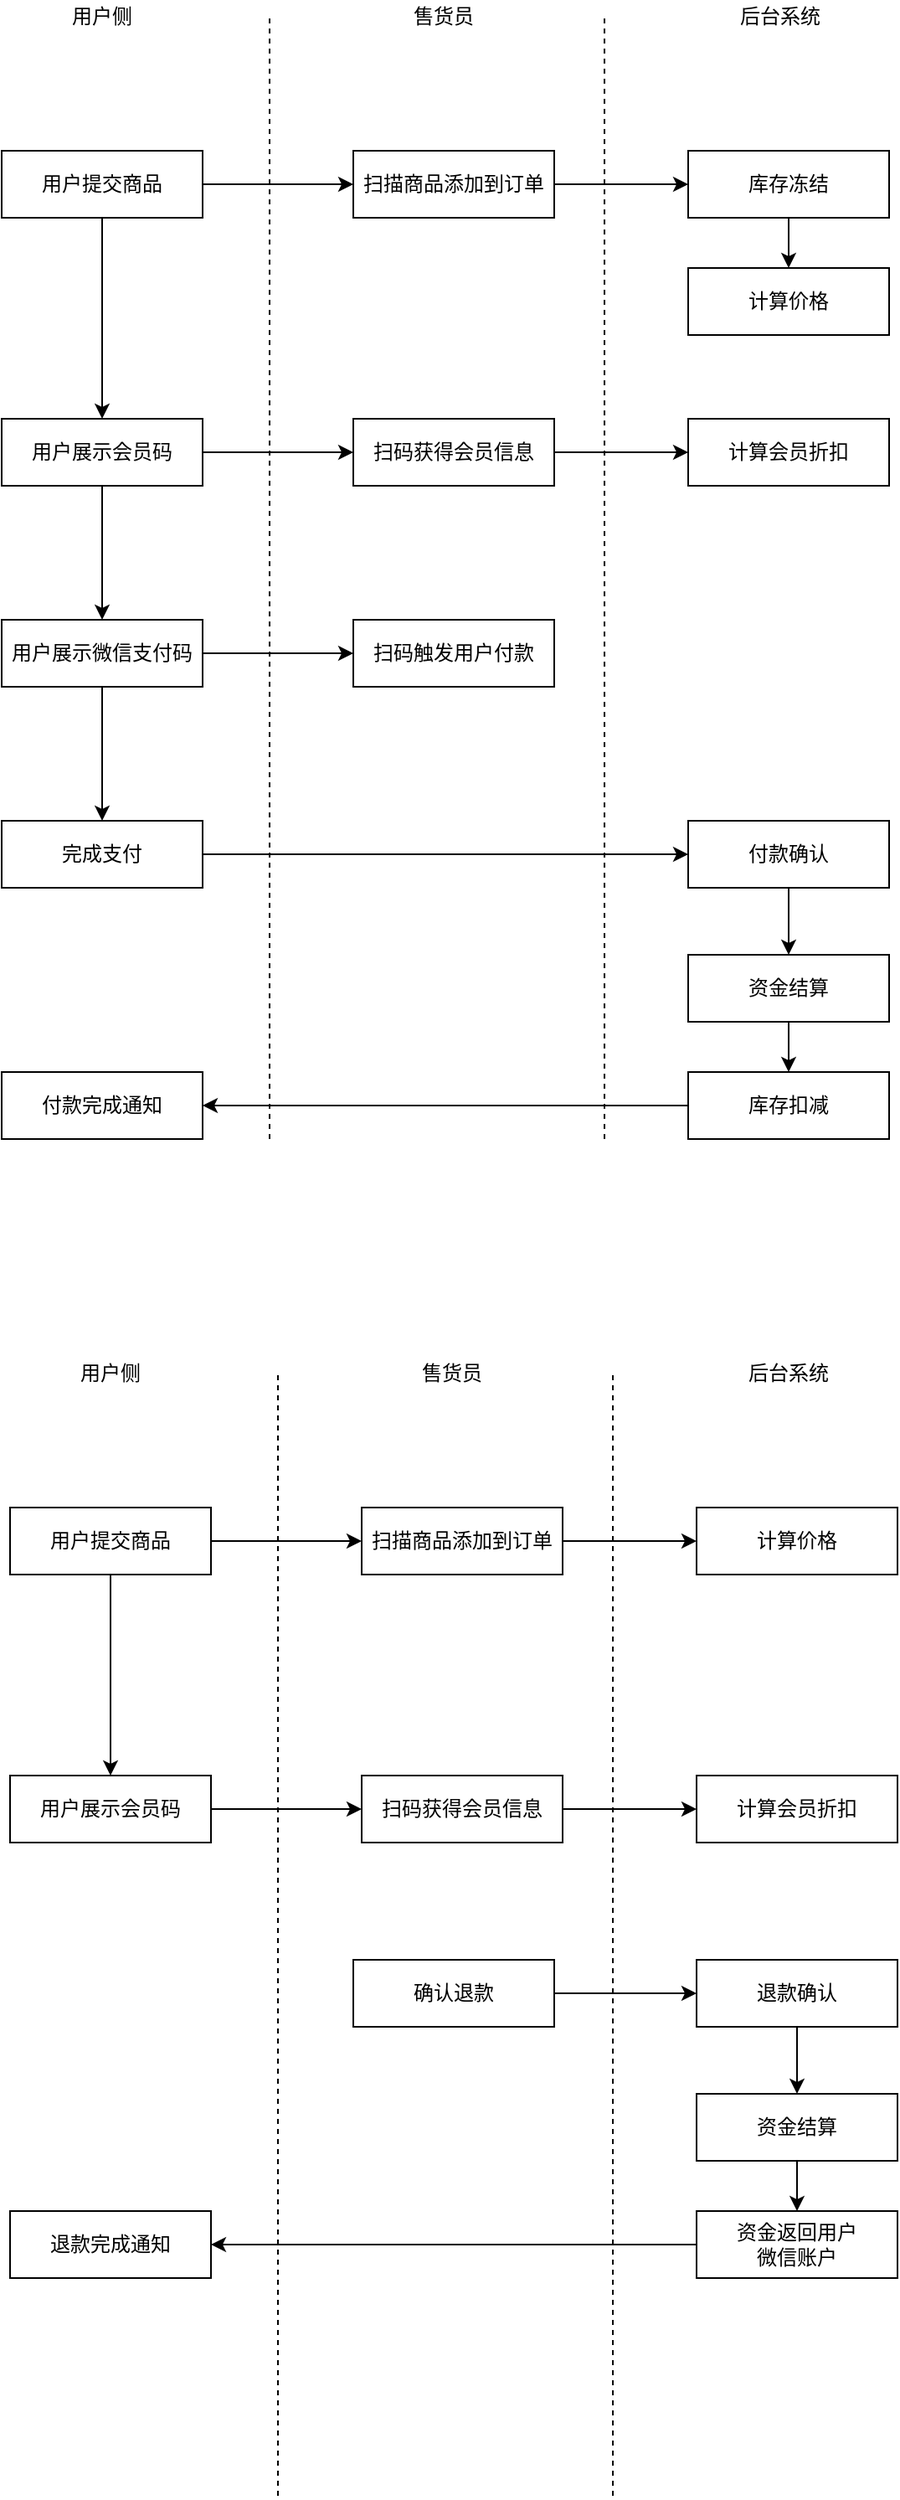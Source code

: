 <mxfile version="13.8.1" type="github">
  <diagram id="9hvvP4J9wIPuHPnhphEt" name="Page-1">
    <mxGraphModel dx="1113" dy="722" grid="1" gridSize="10" guides="1" tooltips="1" connect="1" arrows="1" fold="1" page="1" pageScale="1" pageWidth="827" pageHeight="1169" math="0" shadow="0">
      <root>
        <mxCell id="0" />
        <mxCell id="1" parent="0" />
        <mxCell id="e-Y8D3g7tipJdDC8P9BJ-20" style="edgeStyle=orthogonalEdgeStyle;rounded=0;orthogonalLoop=1;jettySize=auto;html=1;exitX=1;exitY=0.5;exitDx=0;exitDy=0;entryX=0;entryY=0.5;entryDx=0;entryDy=0;" edge="1" parent="1" source="e-Y8D3g7tipJdDC8P9BJ-1" target="e-Y8D3g7tipJdDC8P9BJ-3">
          <mxGeometry relative="1" as="geometry" />
        </mxCell>
        <mxCell id="e-Y8D3g7tipJdDC8P9BJ-21" style="edgeStyle=orthogonalEdgeStyle;rounded=0;orthogonalLoop=1;jettySize=auto;html=1;exitX=0.5;exitY=1;exitDx=0;exitDy=0;entryX=0.5;entryY=0;entryDx=0;entryDy=0;" edge="1" parent="1" source="e-Y8D3g7tipJdDC8P9BJ-1" target="e-Y8D3g7tipJdDC8P9BJ-2">
          <mxGeometry relative="1" as="geometry" />
        </mxCell>
        <mxCell id="e-Y8D3g7tipJdDC8P9BJ-1" value="用户展示会员码" style="rounded=0;whiteSpace=wrap;html=1;" vertex="1" parent="1">
          <mxGeometry x="170" y="440" width="120" height="40" as="geometry" />
        </mxCell>
        <mxCell id="e-Y8D3g7tipJdDC8P9BJ-22" style="edgeStyle=orthogonalEdgeStyle;rounded=0;orthogonalLoop=1;jettySize=auto;html=1;exitX=1;exitY=0.5;exitDx=0;exitDy=0;" edge="1" parent="1" source="e-Y8D3g7tipJdDC8P9BJ-2" target="e-Y8D3g7tipJdDC8P9BJ-4">
          <mxGeometry relative="1" as="geometry" />
        </mxCell>
        <mxCell id="e-Y8D3g7tipJdDC8P9BJ-23" style="edgeStyle=orthogonalEdgeStyle;rounded=0;orthogonalLoop=1;jettySize=auto;html=1;exitX=0.5;exitY=1;exitDx=0;exitDy=0;entryX=0.5;entryY=0;entryDx=0;entryDy=0;" edge="1" parent="1" source="e-Y8D3g7tipJdDC8P9BJ-2" target="e-Y8D3g7tipJdDC8P9BJ-6">
          <mxGeometry relative="1" as="geometry" />
        </mxCell>
        <mxCell id="e-Y8D3g7tipJdDC8P9BJ-2" value="用户展示微信支付码" style="rounded=0;whiteSpace=wrap;html=1;" vertex="1" parent="1">
          <mxGeometry x="170" y="560" width="120" height="40" as="geometry" />
        </mxCell>
        <mxCell id="e-Y8D3g7tipJdDC8P9BJ-27" style="edgeStyle=orthogonalEdgeStyle;rounded=0;orthogonalLoop=1;jettySize=auto;html=1;exitX=1;exitY=0.5;exitDx=0;exitDy=0;entryX=0;entryY=0.5;entryDx=0;entryDy=0;" edge="1" parent="1" source="e-Y8D3g7tipJdDC8P9BJ-3" target="e-Y8D3g7tipJdDC8P9BJ-5">
          <mxGeometry relative="1" as="geometry" />
        </mxCell>
        <mxCell id="e-Y8D3g7tipJdDC8P9BJ-3" value="扫码获得会员信息" style="rounded=0;whiteSpace=wrap;html=1;" vertex="1" parent="1">
          <mxGeometry x="380" y="440" width="120" height="40" as="geometry" />
        </mxCell>
        <mxCell id="e-Y8D3g7tipJdDC8P9BJ-4" value="扫码触发用户付款" style="rounded=0;whiteSpace=wrap;html=1;" vertex="1" parent="1">
          <mxGeometry x="380" y="560" width="120" height="40" as="geometry" />
        </mxCell>
        <mxCell id="e-Y8D3g7tipJdDC8P9BJ-5" value="计算会员折扣" style="rounded=0;whiteSpace=wrap;html=1;" vertex="1" parent="1">
          <mxGeometry x="580" y="440" width="120" height="40" as="geometry" />
        </mxCell>
        <mxCell id="e-Y8D3g7tipJdDC8P9BJ-85" style="edgeStyle=orthogonalEdgeStyle;rounded=0;orthogonalLoop=1;jettySize=auto;html=1;exitX=1;exitY=0.5;exitDx=0;exitDy=0;entryX=0;entryY=0.5;entryDx=0;entryDy=0;" edge="1" parent="1" source="e-Y8D3g7tipJdDC8P9BJ-6" target="e-Y8D3g7tipJdDC8P9BJ-12">
          <mxGeometry relative="1" as="geometry" />
        </mxCell>
        <mxCell id="e-Y8D3g7tipJdDC8P9BJ-6" value="完成支付" style="rounded=0;whiteSpace=wrap;html=1;" vertex="1" parent="1">
          <mxGeometry x="170" y="680" width="120" height="40" as="geometry" />
        </mxCell>
        <mxCell id="e-Y8D3g7tipJdDC8P9BJ-18" style="edgeStyle=orthogonalEdgeStyle;rounded=0;orthogonalLoop=1;jettySize=auto;html=1;exitX=1;exitY=0.5;exitDx=0;exitDy=0;entryX=0;entryY=0.5;entryDx=0;entryDy=0;" edge="1" parent="1" source="e-Y8D3g7tipJdDC8P9BJ-8" target="e-Y8D3g7tipJdDC8P9BJ-9">
          <mxGeometry relative="1" as="geometry" />
        </mxCell>
        <mxCell id="e-Y8D3g7tipJdDC8P9BJ-19" style="edgeStyle=orthogonalEdgeStyle;rounded=0;orthogonalLoop=1;jettySize=auto;html=1;exitX=0.5;exitY=1;exitDx=0;exitDy=0;entryX=0.5;entryY=0;entryDx=0;entryDy=0;" edge="1" parent="1" source="e-Y8D3g7tipJdDC8P9BJ-8" target="e-Y8D3g7tipJdDC8P9BJ-1">
          <mxGeometry relative="1" as="geometry" />
        </mxCell>
        <mxCell id="e-Y8D3g7tipJdDC8P9BJ-8" value="用户提交商品" style="rounded=0;whiteSpace=wrap;html=1;" vertex="1" parent="1">
          <mxGeometry x="170" y="280" width="120" height="40" as="geometry" />
        </mxCell>
        <mxCell id="e-Y8D3g7tipJdDC8P9BJ-33" style="edgeStyle=orthogonalEdgeStyle;rounded=0;orthogonalLoop=1;jettySize=auto;html=1;exitX=1;exitY=0.5;exitDx=0;exitDy=0;entryX=0;entryY=0.5;entryDx=0;entryDy=0;" edge="1" parent="1" source="e-Y8D3g7tipJdDC8P9BJ-9" target="e-Y8D3g7tipJdDC8P9BJ-11">
          <mxGeometry relative="1" as="geometry" />
        </mxCell>
        <mxCell id="e-Y8D3g7tipJdDC8P9BJ-9" value="扫描商品添加到订单" style="rounded=0;whiteSpace=wrap;html=1;" vertex="1" parent="1">
          <mxGeometry x="380" y="280" width="120" height="40" as="geometry" />
        </mxCell>
        <mxCell id="e-Y8D3g7tipJdDC8P9BJ-10" value="计算价格" style="rounded=0;whiteSpace=wrap;html=1;" vertex="1" parent="1">
          <mxGeometry x="580" y="350" width="120" height="40" as="geometry" />
        </mxCell>
        <mxCell id="e-Y8D3g7tipJdDC8P9BJ-26" value="" style="edgeStyle=orthogonalEdgeStyle;rounded=0;orthogonalLoop=1;jettySize=auto;html=1;" edge="1" parent="1" source="e-Y8D3g7tipJdDC8P9BJ-11" target="e-Y8D3g7tipJdDC8P9BJ-10">
          <mxGeometry relative="1" as="geometry" />
        </mxCell>
        <mxCell id="e-Y8D3g7tipJdDC8P9BJ-11" value="库存冻结" style="rounded=0;whiteSpace=wrap;html=1;" vertex="1" parent="1">
          <mxGeometry x="580" y="280" width="120" height="40" as="geometry" />
        </mxCell>
        <mxCell id="e-Y8D3g7tipJdDC8P9BJ-30" style="edgeStyle=orthogonalEdgeStyle;rounded=0;orthogonalLoop=1;jettySize=auto;html=1;exitX=0.5;exitY=1;exitDx=0;exitDy=0;entryX=0.5;entryY=0;entryDx=0;entryDy=0;" edge="1" parent="1" source="e-Y8D3g7tipJdDC8P9BJ-12" target="e-Y8D3g7tipJdDC8P9BJ-13">
          <mxGeometry relative="1" as="geometry" />
        </mxCell>
        <mxCell id="e-Y8D3g7tipJdDC8P9BJ-12" value="付款确认" style="rounded=0;whiteSpace=wrap;html=1;" vertex="1" parent="1">
          <mxGeometry x="580" y="680" width="120" height="40" as="geometry" />
        </mxCell>
        <mxCell id="e-Y8D3g7tipJdDC8P9BJ-31" style="edgeStyle=orthogonalEdgeStyle;rounded=0;orthogonalLoop=1;jettySize=auto;html=1;exitX=0.5;exitY=1;exitDx=0;exitDy=0;entryX=0.5;entryY=0;entryDx=0;entryDy=0;" edge="1" parent="1" source="e-Y8D3g7tipJdDC8P9BJ-13" target="e-Y8D3g7tipJdDC8P9BJ-14">
          <mxGeometry relative="1" as="geometry" />
        </mxCell>
        <mxCell id="e-Y8D3g7tipJdDC8P9BJ-13" value="资金结算" style="rounded=0;whiteSpace=wrap;html=1;" vertex="1" parent="1">
          <mxGeometry x="580" y="760" width="120" height="40" as="geometry" />
        </mxCell>
        <mxCell id="e-Y8D3g7tipJdDC8P9BJ-37" style="edgeStyle=orthogonalEdgeStyle;rounded=0;orthogonalLoop=1;jettySize=auto;html=1;exitX=0;exitY=0.5;exitDx=0;exitDy=0;entryX=1;entryY=0.5;entryDx=0;entryDy=0;" edge="1" parent="1" source="e-Y8D3g7tipJdDC8P9BJ-14" target="e-Y8D3g7tipJdDC8P9BJ-36">
          <mxGeometry relative="1" as="geometry" />
        </mxCell>
        <mxCell id="e-Y8D3g7tipJdDC8P9BJ-14" value="库存扣减" style="rounded=0;whiteSpace=wrap;html=1;" vertex="1" parent="1">
          <mxGeometry x="580" y="830" width="120" height="40" as="geometry" />
        </mxCell>
        <mxCell id="e-Y8D3g7tipJdDC8P9BJ-15" value="用户侧" style="text;html=1;strokeColor=none;fillColor=none;align=center;verticalAlign=middle;whiteSpace=wrap;rounded=0;" vertex="1" parent="1">
          <mxGeometry x="210" y="190" width="40" height="20" as="geometry" />
        </mxCell>
        <mxCell id="e-Y8D3g7tipJdDC8P9BJ-16" value="售货员" style="text;html=1;strokeColor=none;fillColor=none;align=center;verticalAlign=middle;whiteSpace=wrap;rounded=0;" vertex="1" parent="1">
          <mxGeometry x="414" y="190" width="40" height="20" as="geometry" />
        </mxCell>
        <mxCell id="e-Y8D3g7tipJdDC8P9BJ-17" value="后台系统" style="text;html=1;strokeColor=none;fillColor=none;align=center;verticalAlign=middle;whiteSpace=wrap;rounded=0;" vertex="1" parent="1">
          <mxGeometry x="600" y="190" width="70" height="20" as="geometry" />
        </mxCell>
        <mxCell id="e-Y8D3g7tipJdDC8P9BJ-36" value="付款完成通知" style="rounded=0;whiteSpace=wrap;html=1;" vertex="1" parent="1">
          <mxGeometry x="170" y="830" width="120" height="40" as="geometry" />
        </mxCell>
        <mxCell id="e-Y8D3g7tipJdDC8P9BJ-38" value="" style="endArrow=none;dashed=1;html=1;" edge="1" parent="1">
          <mxGeometry width="50" height="50" relative="1" as="geometry">
            <mxPoint x="330" y="870" as="sourcePoint" />
            <mxPoint x="330" y="200" as="targetPoint" />
          </mxGeometry>
        </mxCell>
        <mxCell id="e-Y8D3g7tipJdDC8P9BJ-39" value="" style="endArrow=none;dashed=1;html=1;" edge="1" parent="1">
          <mxGeometry width="50" height="50" relative="1" as="geometry">
            <mxPoint x="530" y="870" as="sourcePoint" />
            <mxPoint x="530" y="200" as="targetPoint" />
          </mxGeometry>
        </mxCell>
        <mxCell id="e-Y8D3g7tipJdDC8P9BJ-40" style="edgeStyle=orthogonalEdgeStyle;rounded=0;orthogonalLoop=1;jettySize=auto;html=1;exitX=1;exitY=0.5;exitDx=0;exitDy=0;entryX=0;entryY=0.5;entryDx=0;entryDy=0;" edge="1" parent="1" source="e-Y8D3g7tipJdDC8P9BJ-42" target="e-Y8D3g7tipJdDC8P9BJ-47">
          <mxGeometry relative="1" as="geometry" />
        </mxCell>
        <mxCell id="e-Y8D3g7tipJdDC8P9BJ-42" value="用户展示会员码" style="rounded=0;whiteSpace=wrap;html=1;" vertex="1" parent="1">
          <mxGeometry x="175" y="1250" width="120" height="40" as="geometry" />
        </mxCell>
        <mxCell id="e-Y8D3g7tipJdDC8P9BJ-46" style="edgeStyle=orthogonalEdgeStyle;rounded=0;orthogonalLoop=1;jettySize=auto;html=1;exitX=1;exitY=0.5;exitDx=0;exitDy=0;entryX=0;entryY=0.5;entryDx=0;entryDy=0;" edge="1" parent="1" source="e-Y8D3g7tipJdDC8P9BJ-47" target="e-Y8D3g7tipJdDC8P9BJ-50">
          <mxGeometry relative="1" as="geometry" />
        </mxCell>
        <mxCell id="e-Y8D3g7tipJdDC8P9BJ-47" value="扫码获得会员信息" style="rounded=0;whiteSpace=wrap;html=1;" vertex="1" parent="1">
          <mxGeometry x="385" y="1250" width="120" height="40" as="geometry" />
        </mxCell>
        <mxCell id="e-Y8D3g7tipJdDC8P9BJ-50" value="计算会员折扣" style="rounded=0;whiteSpace=wrap;html=1;" vertex="1" parent="1">
          <mxGeometry x="585" y="1250" width="120" height="40" as="geometry" />
        </mxCell>
        <mxCell id="e-Y8D3g7tipJdDC8P9BJ-55" style="edgeStyle=orthogonalEdgeStyle;rounded=0;orthogonalLoop=1;jettySize=auto;html=1;exitX=1;exitY=0.5;exitDx=0;exitDy=0;entryX=0;entryY=0.5;entryDx=0;entryDy=0;" edge="1" parent="1" source="e-Y8D3g7tipJdDC8P9BJ-57" target="e-Y8D3g7tipJdDC8P9BJ-59">
          <mxGeometry relative="1" as="geometry" />
        </mxCell>
        <mxCell id="e-Y8D3g7tipJdDC8P9BJ-56" style="edgeStyle=orthogonalEdgeStyle;rounded=0;orthogonalLoop=1;jettySize=auto;html=1;exitX=0.5;exitY=1;exitDx=0;exitDy=0;entryX=0.5;entryY=0;entryDx=0;entryDy=0;" edge="1" parent="1" source="e-Y8D3g7tipJdDC8P9BJ-57" target="e-Y8D3g7tipJdDC8P9BJ-42">
          <mxGeometry relative="1" as="geometry" />
        </mxCell>
        <mxCell id="e-Y8D3g7tipJdDC8P9BJ-57" value="用户提交商品" style="rounded=0;whiteSpace=wrap;html=1;" vertex="1" parent="1">
          <mxGeometry x="175" y="1090" width="120" height="40" as="geometry" />
        </mxCell>
        <mxCell id="e-Y8D3g7tipJdDC8P9BJ-58" style="edgeStyle=orthogonalEdgeStyle;rounded=0;orthogonalLoop=1;jettySize=auto;html=1;exitX=1;exitY=0.5;exitDx=0;exitDy=0;entryX=0;entryY=0.5;entryDx=0;entryDy=0;" edge="1" parent="1" source="e-Y8D3g7tipJdDC8P9BJ-59" target="e-Y8D3g7tipJdDC8P9BJ-60">
          <mxGeometry relative="1" as="geometry">
            <mxPoint x="585" y="1110" as="targetPoint" />
          </mxGeometry>
        </mxCell>
        <mxCell id="e-Y8D3g7tipJdDC8P9BJ-59" value="扫描商品添加到订单" style="rounded=0;whiteSpace=wrap;html=1;" vertex="1" parent="1">
          <mxGeometry x="385" y="1090" width="120" height="40" as="geometry" />
        </mxCell>
        <mxCell id="e-Y8D3g7tipJdDC8P9BJ-60" value="计算价格" style="rounded=0;whiteSpace=wrap;html=1;" vertex="1" parent="1">
          <mxGeometry x="585" y="1090" width="120" height="40" as="geometry" />
        </mxCell>
        <mxCell id="e-Y8D3g7tipJdDC8P9BJ-63" style="edgeStyle=orthogonalEdgeStyle;rounded=0;orthogonalLoop=1;jettySize=auto;html=1;exitX=0.5;exitY=1;exitDx=0;exitDy=0;entryX=0.5;entryY=0;entryDx=0;entryDy=0;" edge="1" parent="1" source="e-Y8D3g7tipJdDC8P9BJ-64" target="e-Y8D3g7tipJdDC8P9BJ-66">
          <mxGeometry relative="1" as="geometry" />
        </mxCell>
        <mxCell id="e-Y8D3g7tipJdDC8P9BJ-64" value="退款确认" style="rounded=0;whiteSpace=wrap;html=1;" vertex="1" parent="1">
          <mxGeometry x="585" y="1360" width="120" height="40" as="geometry" />
        </mxCell>
        <mxCell id="e-Y8D3g7tipJdDC8P9BJ-80" style="edgeStyle=orthogonalEdgeStyle;rounded=0;orthogonalLoop=1;jettySize=auto;html=1;exitX=0.5;exitY=1;exitDx=0;exitDy=0;entryX=0.5;entryY=0;entryDx=0;entryDy=0;" edge="1" parent="1" source="e-Y8D3g7tipJdDC8P9BJ-66" target="e-Y8D3g7tipJdDC8P9BJ-79">
          <mxGeometry relative="1" as="geometry" />
        </mxCell>
        <mxCell id="e-Y8D3g7tipJdDC8P9BJ-66" value="资金结算" style="rounded=0;whiteSpace=wrap;html=1;" vertex="1" parent="1">
          <mxGeometry x="585" y="1440" width="120" height="40" as="geometry" />
        </mxCell>
        <mxCell id="e-Y8D3g7tipJdDC8P9BJ-69" value="用户侧" style="text;html=1;strokeColor=none;fillColor=none;align=center;verticalAlign=middle;whiteSpace=wrap;rounded=0;" vertex="1" parent="1">
          <mxGeometry x="215" y="1000" width="40" height="20" as="geometry" />
        </mxCell>
        <mxCell id="e-Y8D3g7tipJdDC8P9BJ-70" value="售货员" style="text;html=1;strokeColor=none;fillColor=none;align=center;verticalAlign=middle;whiteSpace=wrap;rounded=0;" vertex="1" parent="1">
          <mxGeometry x="419" y="1000" width="40" height="20" as="geometry" />
        </mxCell>
        <mxCell id="e-Y8D3g7tipJdDC8P9BJ-71" value="后台系统" style="text;html=1;strokeColor=none;fillColor=none;align=center;verticalAlign=middle;whiteSpace=wrap;rounded=0;" vertex="1" parent="1">
          <mxGeometry x="605" y="1000" width="70" height="20" as="geometry" />
        </mxCell>
        <mxCell id="e-Y8D3g7tipJdDC8P9BJ-72" value="退款完成通知" style="rounded=0;whiteSpace=wrap;html=1;" vertex="1" parent="1">
          <mxGeometry x="175" y="1510" width="120" height="40" as="geometry" />
        </mxCell>
        <mxCell id="e-Y8D3g7tipJdDC8P9BJ-73" value="" style="endArrow=none;dashed=1;html=1;" edge="1" parent="1">
          <mxGeometry width="50" height="50" relative="1" as="geometry">
            <mxPoint x="335" y="1680" as="sourcePoint" />
            <mxPoint x="335" y="1010" as="targetPoint" />
          </mxGeometry>
        </mxCell>
        <mxCell id="e-Y8D3g7tipJdDC8P9BJ-74" value="" style="endArrow=none;dashed=1;html=1;" edge="1" parent="1">
          <mxGeometry width="50" height="50" relative="1" as="geometry">
            <mxPoint x="535" y="1680" as="sourcePoint" />
            <mxPoint x="535" y="1010" as="targetPoint" />
          </mxGeometry>
        </mxCell>
        <mxCell id="e-Y8D3g7tipJdDC8P9BJ-88" style="edgeStyle=orthogonalEdgeStyle;rounded=0;orthogonalLoop=1;jettySize=auto;html=1;exitX=1;exitY=0.5;exitDx=0;exitDy=0;entryX=0;entryY=0.5;entryDx=0;entryDy=0;" edge="1" parent="1" source="e-Y8D3g7tipJdDC8P9BJ-76" target="e-Y8D3g7tipJdDC8P9BJ-64">
          <mxGeometry relative="1" as="geometry" />
        </mxCell>
        <mxCell id="e-Y8D3g7tipJdDC8P9BJ-76" value="确认退款" style="rounded=0;whiteSpace=wrap;html=1;" vertex="1" parent="1">
          <mxGeometry x="380" y="1360" width="120" height="40" as="geometry" />
        </mxCell>
        <mxCell id="e-Y8D3g7tipJdDC8P9BJ-81" style="edgeStyle=orthogonalEdgeStyle;rounded=0;orthogonalLoop=1;jettySize=auto;html=1;exitX=0;exitY=0.5;exitDx=0;exitDy=0;entryX=1;entryY=0.5;entryDx=0;entryDy=0;" edge="1" parent="1" source="e-Y8D3g7tipJdDC8P9BJ-79" target="e-Y8D3g7tipJdDC8P9BJ-72">
          <mxGeometry relative="1" as="geometry" />
        </mxCell>
        <mxCell id="e-Y8D3g7tipJdDC8P9BJ-79" value="资金返回用户&lt;br&gt;微信账户" style="rounded=0;whiteSpace=wrap;html=1;" vertex="1" parent="1">
          <mxGeometry x="585" y="1510" width="120" height="40" as="geometry" />
        </mxCell>
      </root>
    </mxGraphModel>
  </diagram>
</mxfile>
